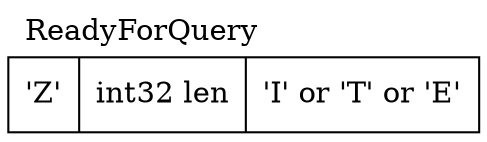 graph ReqdyForQuery {
      label=ReadyForQuery;
      labelloc=t;
      labeljust=l;
      node [shape=record];
      struct1 [label="'Z'|int32 len|'I' or 'T' or 'E'"];
}
